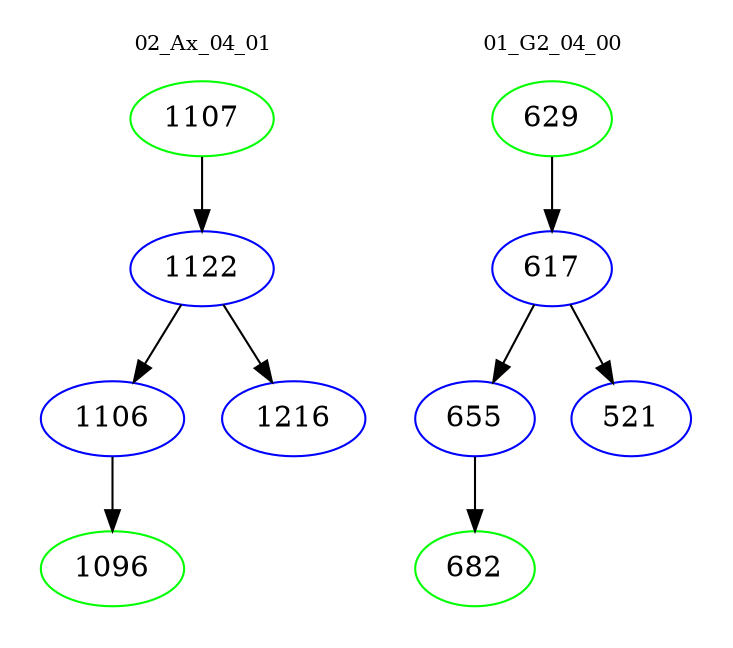 digraph{
subgraph cluster_0 {
color = white
label = "02_Ax_04_01";
fontsize=10;
T0_1107 [label="1107", color="green"]
T0_1107 -> T0_1122 [color="black"]
T0_1122 [label="1122", color="blue"]
T0_1122 -> T0_1106 [color="black"]
T0_1106 [label="1106", color="blue"]
T0_1106 -> T0_1096 [color="black"]
T0_1096 [label="1096", color="green"]
T0_1122 -> T0_1216 [color="black"]
T0_1216 [label="1216", color="blue"]
}
subgraph cluster_1 {
color = white
label = "01_G2_04_00";
fontsize=10;
T1_629 [label="629", color="green"]
T1_629 -> T1_617 [color="black"]
T1_617 [label="617", color="blue"]
T1_617 -> T1_655 [color="black"]
T1_655 [label="655", color="blue"]
T1_655 -> T1_682 [color="black"]
T1_682 [label="682", color="green"]
T1_617 -> T1_521 [color="black"]
T1_521 [label="521", color="blue"]
}
}
